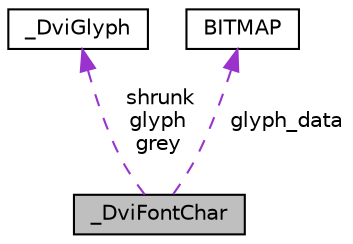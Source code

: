 digraph "_DviFontChar"
{
  edge [fontname="Helvetica",fontsize="10",labelfontname="Helvetica",labelfontsize="10"];
  node [fontname="Helvetica",fontsize="10",shape=record];
  Node1 [label="_DviFontChar",height=0.2,width=0.4,color="black", fillcolor="grey75", style="filled" fontcolor="black"];
  Node2 -> Node1 [dir="back",color="darkorchid3",fontsize="10",style="dashed",label=" shrunk\nglyph\ngrey" ,fontname="Helvetica"];
  Node2 [label="_DviGlyph",height=0.2,width=0.4,color="black", fillcolor="white", style="filled",URL="$da/d5e/struct__DviGlyph.html"];
  Node3 -> Node1 [dir="back",color="darkorchid3",fontsize="10",style="dashed",label=" glyph_data" ,fontname="Helvetica"];
  Node3 [label="BITMAP",height=0.2,width=0.4,color="black", fillcolor="white", style="filled",URL="$df/df2/structBITMAP.html"];
}
